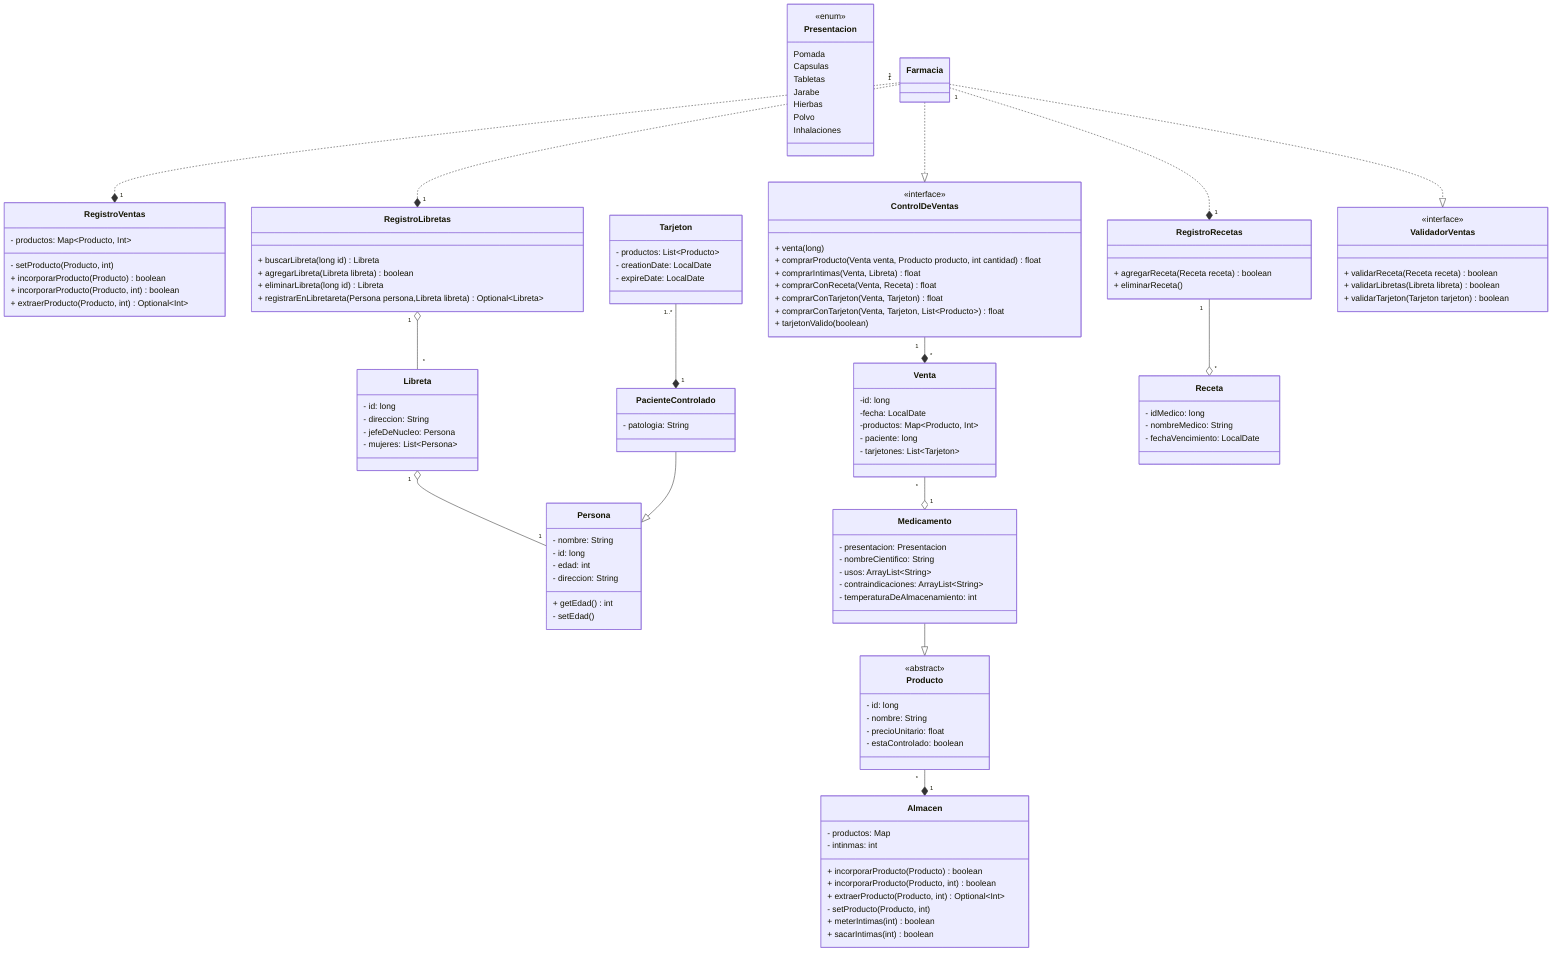 classDiagram
    class Persona{
        - nombre: String
        - id: long
        - edad: int
        - direccion: String
        + getEdad() int
        - setEdad()
    }
    
    class RegistroVentas{
        - productos: Map~Producto, Int~
        - setProducto(Producto, int)
        + incorporarProducto(Producto) boolean
        + incorporarProducto(Producto, int) boolean
        + extraerProducto(Producto, int) Optional~Int~
    }

    class Tarjeton{
        - productos: List~Producto~
        - creationDate: LocalDate
        - expireDate: LocalDate
    }

    class Presentacion  {
        <<enum>>
        Pomada
        Capsulas
        Tabletas
        Jarabe
        Hierbas
        Polvo
        Inhalaciones
    }        
    class PacienteControlado{
        - patologia: String
    }
    
    class Medicamento{
        - presentacion: Presentacion
        - nombreCientifico: String
        - usos: ArrayList~String~
        - contraindicaciones: ArrayList~String~
        - temperaturaDeAlmacenamiento: int
    }

    class Venta{
       -id: long
       -fecha: LocalDate
       -productos: Map~Producto, Int~
       - paciente: long
       - tarjetones: List~Tarjeton~
    }

    class Almacen {
      - productos: Map <Producto, Int>
      - intinmas: int
      + incorporarProducto(Producto) boolean
      + incorporarProducto(Producto, int) boolean
      + extraerProducto(Producto, int) Optional~Int~
      - setProducto(Producto, int)
      + meterIntimas(int) boolean 
      + sacarIntimas(int) boolean
    }

    class ControlDeVentas {
        <<interface>>
        + venta(long)
        + comprarProducto(Venta venta, Producto producto, int cantidad) float
        + comprarIntimas(Venta, Libreta) float
        + comprarConReceta(Venta, Receta) float
        + comprarConTarjeton(Venta, Tarjeton) float
        + comprarConTarjeton(Venta, Tarjeton, List~Producto~) float
        + tarjetonValido(boolean)
    }

    class Libreta {
        - id: long
        - direccion: String
        - jefeDeNucleo: Persona
        - mujeres: List~Persona~
    }

    class RegistroLibretas {
        + buscarLibreta(long id) Libreta
        + agregarLibreta(Libreta libreta) boolean
        + eliminarLibreta(long id) Libreta
        + registrarEnLibretareta(Persona persona,Libreta libreta) Optional~Libreta~
    }

    class Producto {
        <<abstract>>
        - id: long
        - nombre: String
        - precioUnitario: float
        - estaControlado: boolean
    }
    
    class Receta{
        - idMedico: long
        - nombreMedico: String
        - fechaVencimiento: LocalDate
    }

    class RegistroRecetas{
        + agregarReceta(Receta receta) boolean
        + eliminarReceta()
    }

    class ValidadorVentas {
        <<interface>>
        + validarReceta(Receta receta) boolean
        + validarLibretas(Libreta libreta) boolean
        + validarTarjeton(Tarjeton tarjeton) boolean
    }

    class Farmacia {

    } 

    Farmacia ..|> ControlDeVentas
    Farmacia ..|> ValidadorVentas
    Libreta "1" o-- "1" Persona
    PacienteControlado --|> Persona
    Tarjeton "1..*" --* "1" PacienteControlado
    Producto "*" --* "1" Almacen 
    Medicamento --|> Producto
    Venta "*" --o "1" Medicamento
    ControlDeVentas "1" --* "*" Venta
    RegistroLibretas "1" o-- "*" Libreta
    RegistroRecetas "1" --o "*" Receta
    Farmacia "1"..* "1" RegistroLibretas
    Farmacia "1" ..* "1" RegistroVentas
    Farmacia "1" ..* "1" RegistroRecetas